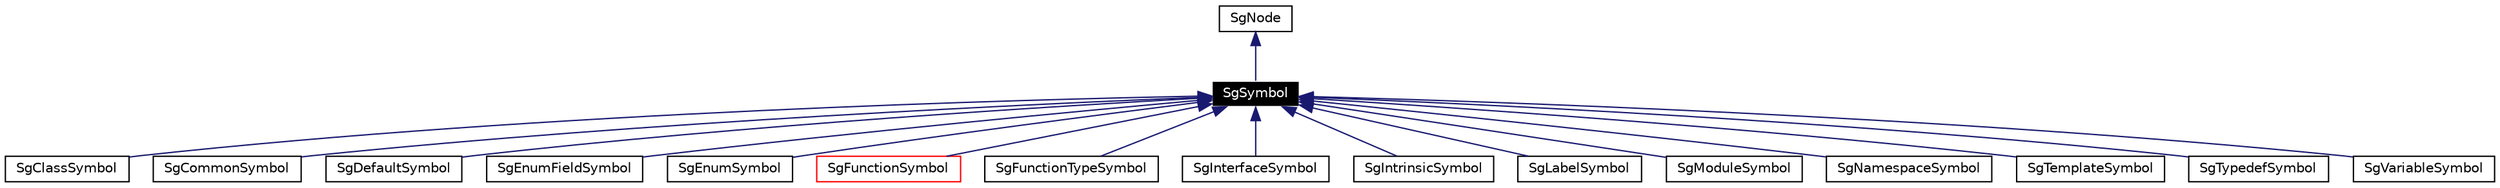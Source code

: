 digraph G
{
  edge [fontname="Helvetica",fontsize=10,labelfontname="Helvetica",labelfontsize=10];
  node [fontname="Helvetica",fontsize=10,shape=record];
  Node1 [label="SgSymbol",height=0.2,width=0.4,color="white", fillcolor="black", style="filled" fontcolor="white"];
  Node2 -> Node1 [dir=back,color="midnightblue",fontsize=10,style="solid",fontname="Helvetica"];
  Node2 [label="SgNode",height=0.2,width=0.4,color="black",URL="$classSgNode.html"];
  Node1 -> Node3 [dir=back,color="midnightblue",fontsize=10,style="solid",fontname="Helvetica"];
  Node3 [label="SgClassSymbol",height=0.2,width=0.4,color="black",URL="$classSgClassSymbol.html"];
  Node1 -> Node4 [dir=back,color="midnightblue",fontsize=10,style="solid",fontname="Helvetica"];
  Node4 [label="SgCommonSymbol",height=0.2,width=0.4,color="black",URL="$classSgCommonSymbol.html"];
  Node1 -> Node5 [dir=back,color="midnightblue",fontsize=10,style="solid",fontname="Helvetica"];
  Node5 [label="SgDefaultSymbol",height=0.2,width=0.4,color="black",URL="$classSgDefaultSymbol.html"];
  Node1 -> Node6 [dir=back,color="midnightblue",fontsize=10,style="solid",fontname="Helvetica"];
  Node6 [label="SgEnumFieldSymbol",height=0.2,width=0.4,color="black",URL="$classSgEnumFieldSymbol.html"];
  Node1 -> Node7 [dir=back,color="midnightblue",fontsize=10,style="solid",fontname="Helvetica"];
  Node7 [label="SgEnumSymbol",height=0.2,width=0.4,color="black",URL="$classSgEnumSymbol.html"];
  Node1 -> Node8 [dir=back,color="midnightblue",fontsize=10,style="solid",fontname="Helvetica"];
  Node8 [label="SgFunctionSymbol",height=0.2,width=0.4,color="red",URL="$classSgFunctionSymbol.html"];
  Node1 -> Node9 [dir=back,color="midnightblue",fontsize=10,style="solid",fontname="Helvetica"];
  Node9 [label="SgFunctionTypeSymbol",height=0.2,width=0.4,color="black",URL="$classSgFunctionTypeSymbol.html"];
  Node1 -> Node10 [dir=back,color="midnightblue",fontsize=10,style="solid",fontname="Helvetica"];
  Node10 [label="SgInterfaceSymbol",height=0.2,width=0.4,color="black",URL="$classSgInterfaceSymbol.html"];
  Node1 -> Node11 [dir=back,color="midnightblue",fontsize=10,style="solid",fontname="Helvetica"];
  Node11 [label="SgIntrinsicSymbol",height=0.2,width=0.4,color="black",URL="$classSgIntrinsicSymbol.html"];
  Node1 -> Node12 [dir=back,color="midnightblue",fontsize=10,style="solid",fontname="Helvetica"];
  Node12 [label="SgLabelSymbol",height=0.2,width=0.4,color="black",URL="$classSgLabelSymbol.html"];
  Node1 -> Node13 [dir=back,color="midnightblue",fontsize=10,style="solid",fontname="Helvetica"];
  Node13 [label="SgModuleSymbol",height=0.2,width=0.4,color="black",URL="$classSgModuleSymbol.html"];
  Node1 -> Node14 [dir=back,color="midnightblue",fontsize=10,style="solid",fontname="Helvetica"];
  Node14 [label="SgNamespaceSymbol",height=0.2,width=0.4,color="black",URL="$classSgNamespaceSymbol.html"];
  Node1 -> Node15 [dir=back,color="midnightblue",fontsize=10,style="solid",fontname="Helvetica"];
  Node15 [label="SgTemplateSymbol",height=0.2,width=0.4,color="black",URL="$classSgTemplateSymbol.html"];
  Node1 -> Node16 [dir=back,color="midnightblue",fontsize=10,style="solid",fontname="Helvetica"];
  Node16 [label="SgTypedefSymbol",height=0.2,width=0.4,color="black",URL="$classSgTypedefSymbol.html"];
  Node1 -> Node17 [dir=back,color="midnightblue",fontsize=10,style="solid",fontname="Helvetica"];
  Node17 [label="SgVariableSymbol",height=0.2,width=0.4,color="black",URL="$classSgVariableSymbol.html"];
}
